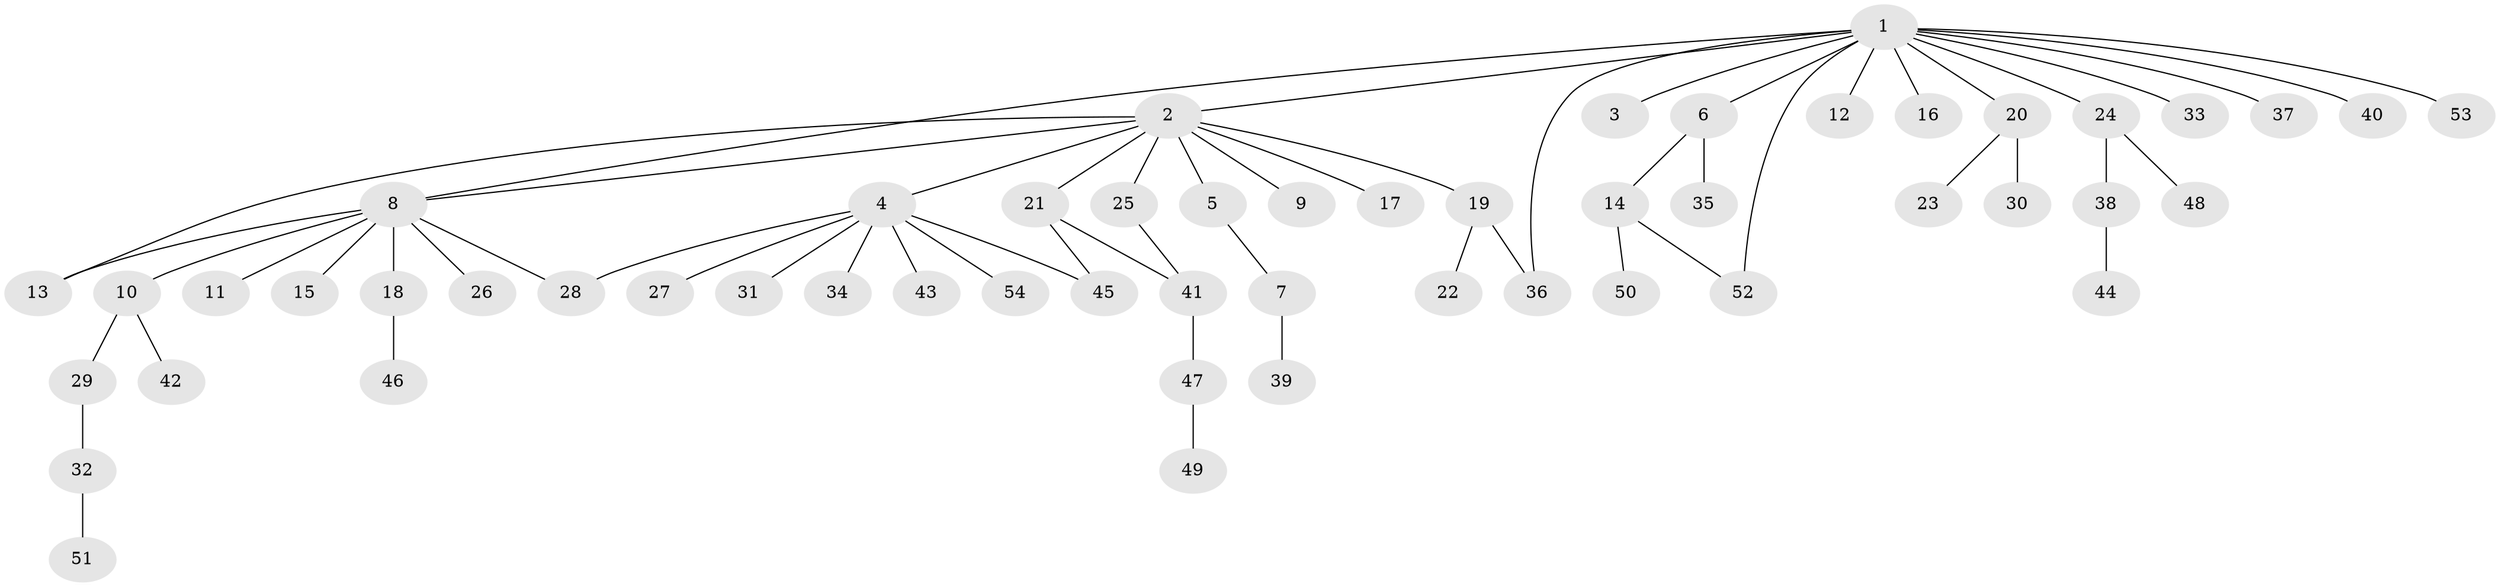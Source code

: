 // Generated by graph-tools (version 1.1) at 2025/35/03/09/25 02:35:53]
// undirected, 54 vertices, 60 edges
graph export_dot {
graph [start="1"]
  node [color=gray90,style=filled];
  1;
  2;
  3;
  4;
  5;
  6;
  7;
  8;
  9;
  10;
  11;
  12;
  13;
  14;
  15;
  16;
  17;
  18;
  19;
  20;
  21;
  22;
  23;
  24;
  25;
  26;
  27;
  28;
  29;
  30;
  31;
  32;
  33;
  34;
  35;
  36;
  37;
  38;
  39;
  40;
  41;
  42;
  43;
  44;
  45;
  46;
  47;
  48;
  49;
  50;
  51;
  52;
  53;
  54;
  1 -- 2;
  1 -- 3;
  1 -- 6;
  1 -- 8;
  1 -- 12;
  1 -- 16;
  1 -- 20;
  1 -- 24;
  1 -- 33;
  1 -- 36;
  1 -- 37;
  1 -- 40;
  1 -- 52;
  1 -- 53;
  2 -- 4;
  2 -- 5;
  2 -- 8;
  2 -- 9;
  2 -- 13;
  2 -- 17;
  2 -- 19;
  2 -- 21;
  2 -- 25;
  4 -- 27;
  4 -- 28;
  4 -- 31;
  4 -- 34;
  4 -- 43;
  4 -- 45;
  4 -- 54;
  5 -- 7;
  6 -- 14;
  6 -- 35;
  7 -- 39;
  8 -- 10;
  8 -- 11;
  8 -- 13;
  8 -- 15;
  8 -- 18;
  8 -- 26;
  8 -- 28;
  10 -- 29;
  10 -- 42;
  14 -- 50;
  14 -- 52;
  18 -- 46;
  19 -- 22;
  19 -- 36;
  20 -- 23;
  20 -- 30;
  21 -- 41;
  21 -- 45;
  24 -- 38;
  24 -- 48;
  25 -- 41;
  29 -- 32;
  32 -- 51;
  38 -- 44;
  41 -- 47;
  47 -- 49;
}
